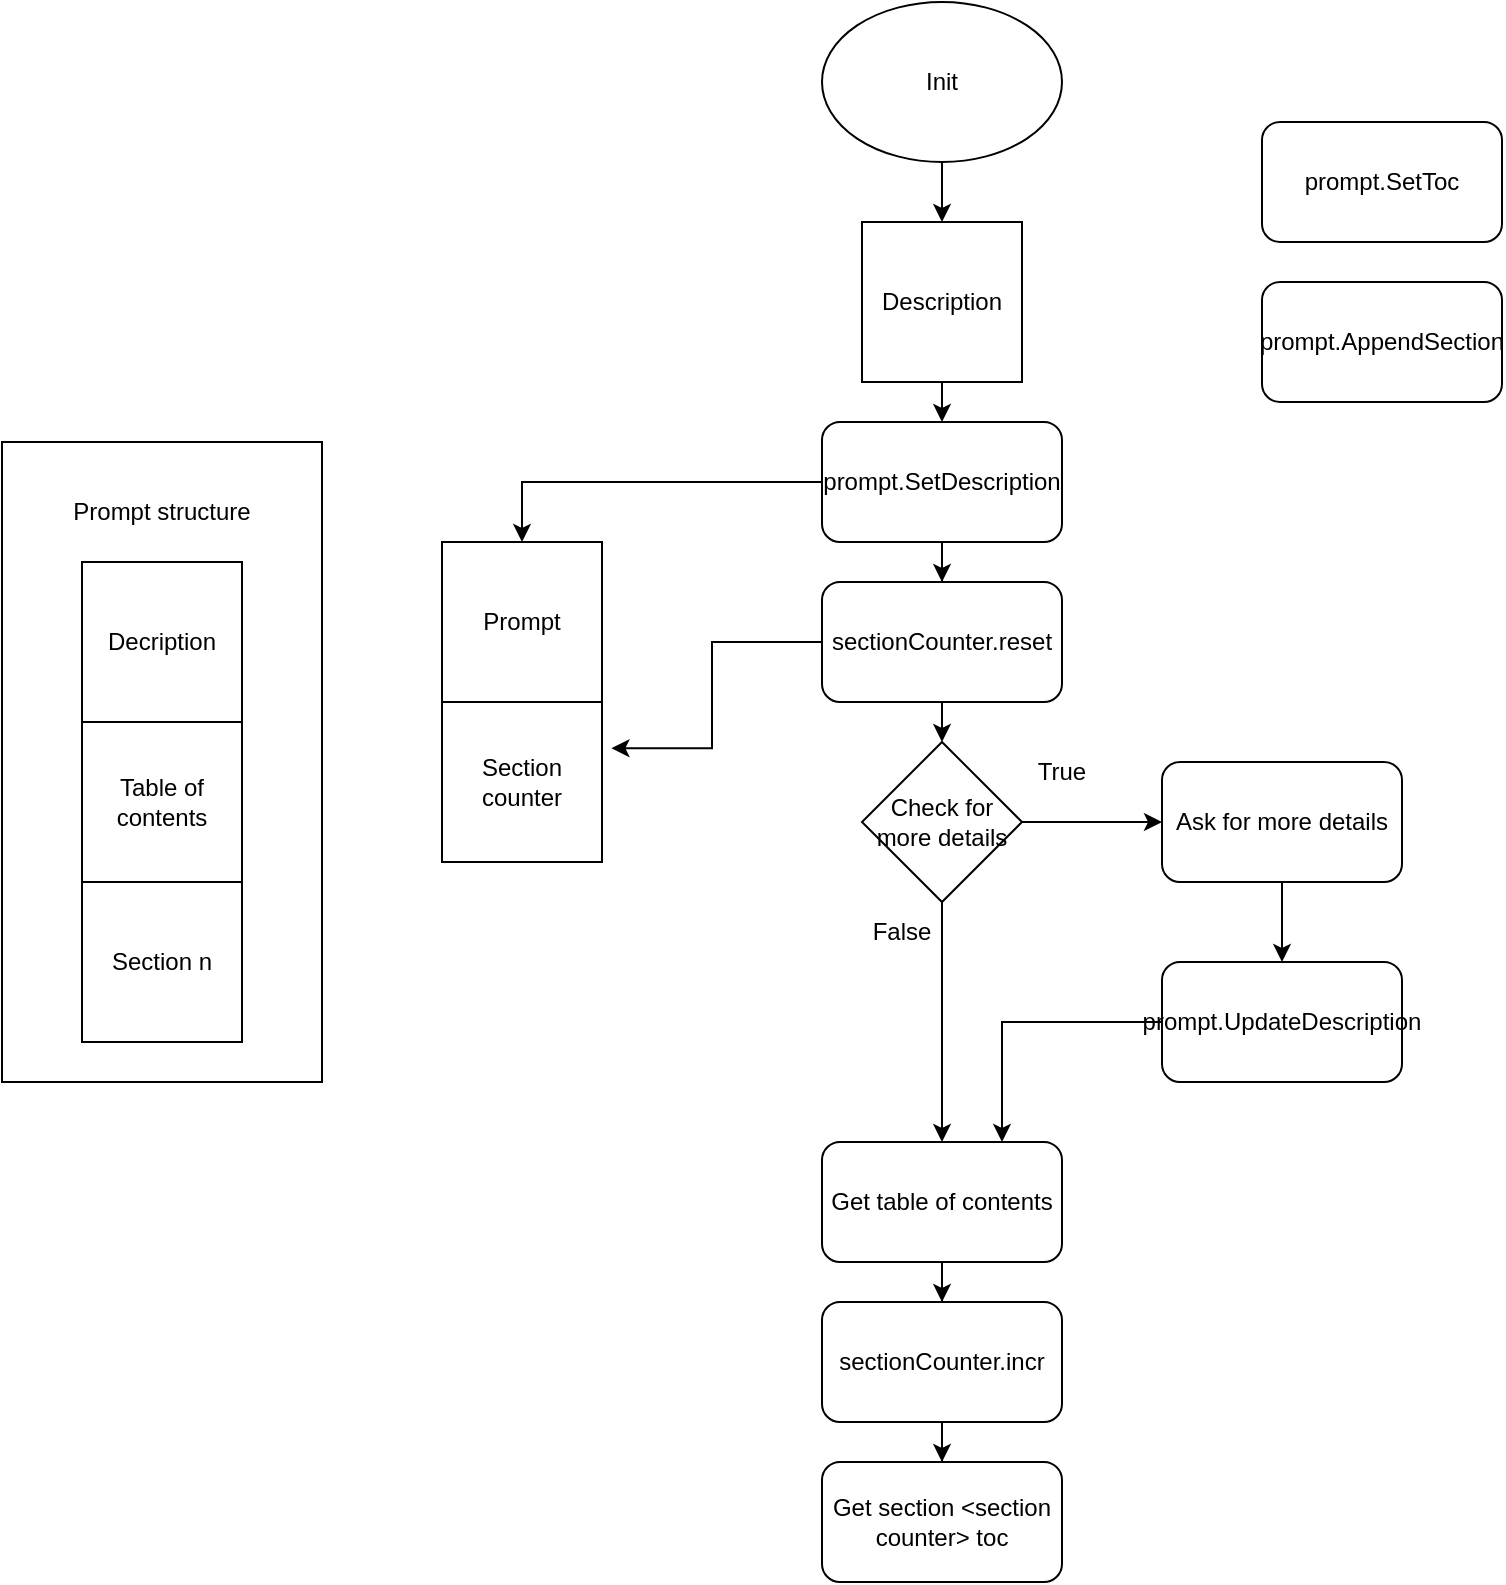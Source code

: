 <mxfile version="21.7.4" type="device">
  <diagram name="Page-1" id="YbhR9tWAV1tTzsC1S4DS">
    <mxGraphModel dx="1600" dy="847" grid="1" gridSize="10" guides="1" tooltips="1" connect="1" arrows="1" fold="1" page="1" pageScale="1" pageWidth="850" pageHeight="1100" math="0" shadow="0">
      <root>
        <mxCell id="0" />
        <mxCell id="1" parent="0" />
        <mxCell id="x3Qhe64aSPMRLp8mbO2n-8" value="" style="group" vertex="1" connectable="0" parent="1">
          <mxGeometry x="40" y="230" width="160" height="320" as="geometry" />
        </mxCell>
        <mxCell id="x3Qhe64aSPMRLp8mbO2n-5" value="" style="rounded=0;whiteSpace=wrap;html=1;" vertex="1" parent="x3Qhe64aSPMRLp8mbO2n-8">
          <mxGeometry width="160" height="320" as="geometry" />
        </mxCell>
        <mxCell id="x3Qhe64aSPMRLp8mbO2n-1" value="Decription" style="whiteSpace=wrap;html=1;aspect=fixed;" vertex="1" parent="x3Qhe64aSPMRLp8mbO2n-8">
          <mxGeometry x="40" y="60" width="80" height="80" as="geometry" />
        </mxCell>
        <mxCell id="x3Qhe64aSPMRLp8mbO2n-2" value="Table of contents" style="whiteSpace=wrap;html=1;aspect=fixed;" vertex="1" parent="x3Qhe64aSPMRLp8mbO2n-8">
          <mxGeometry x="40" y="140" width="80" height="80" as="geometry" />
        </mxCell>
        <mxCell id="x3Qhe64aSPMRLp8mbO2n-3" value="Section n" style="whiteSpace=wrap;html=1;aspect=fixed;" vertex="1" parent="x3Qhe64aSPMRLp8mbO2n-8">
          <mxGeometry x="40" y="220" width="80" height="80" as="geometry" />
        </mxCell>
        <mxCell id="x3Qhe64aSPMRLp8mbO2n-7" value="Prompt structure" style="text;html=1;strokeColor=none;fillColor=none;align=center;verticalAlign=middle;whiteSpace=wrap;rounded=0;" vertex="1" parent="x3Qhe64aSPMRLp8mbO2n-8">
          <mxGeometry x="10" y="20" width="140" height="30" as="geometry" />
        </mxCell>
        <mxCell id="x3Qhe64aSPMRLp8mbO2n-19" style="edgeStyle=orthogonalEdgeStyle;rounded=0;orthogonalLoop=1;jettySize=auto;html=1;exitX=0.5;exitY=1;exitDx=0;exitDy=0;entryX=0.5;entryY=0;entryDx=0;entryDy=0;" edge="1" parent="1" source="x3Qhe64aSPMRLp8mbO2n-9" target="x3Qhe64aSPMRLp8mbO2n-12">
          <mxGeometry relative="1" as="geometry" />
        </mxCell>
        <mxCell id="x3Qhe64aSPMRLp8mbO2n-9" value="Description" style="whiteSpace=wrap;html=1;aspect=fixed;" vertex="1" parent="1">
          <mxGeometry x="470" y="120" width="80" height="80" as="geometry" />
        </mxCell>
        <mxCell id="x3Qhe64aSPMRLp8mbO2n-39" style="edgeStyle=orthogonalEdgeStyle;rounded=0;orthogonalLoop=1;jettySize=auto;html=1;entryX=0.5;entryY=0;entryDx=0;entryDy=0;" edge="1" parent="1" source="x3Qhe64aSPMRLp8mbO2n-10" target="x3Qhe64aSPMRLp8mbO2n-38">
          <mxGeometry relative="1" as="geometry" />
        </mxCell>
        <mxCell id="x3Qhe64aSPMRLp8mbO2n-10" value="&lt;div&gt;Get table of contents&lt;/div&gt;" style="rounded=1;whiteSpace=wrap;html=1;" vertex="1" parent="1">
          <mxGeometry x="450" y="580" width="120" height="60" as="geometry" />
        </mxCell>
        <mxCell id="x3Qhe64aSPMRLp8mbO2n-18" style="edgeStyle=orthogonalEdgeStyle;rounded=0;orthogonalLoop=1;jettySize=auto;html=1;entryX=0.5;entryY=0;entryDx=0;entryDy=0;" edge="1" parent="1" source="x3Qhe64aSPMRLp8mbO2n-12" target="x3Qhe64aSPMRLp8mbO2n-11">
          <mxGeometry relative="1" as="geometry" />
        </mxCell>
        <mxCell id="x3Qhe64aSPMRLp8mbO2n-22" style="edgeStyle=orthogonalEdgeStyle;rounded=0;orthogonalLoop=1;jettySize=auto;html=1;entryX=0.5;entryY=0;entryDx=0;entryDy=0;" edge="1" parent="1" source="x3Qhe64aSPMRLp8mbO2n-12" target="x3Qhe64aSPMRLp8mbO2n-21">
          <mxGeometry relative="1" as="geometry" />
        </mxCell>
        <mxCell id="x3Qhe64aSPMRLp8mbO2n-12" value="prompt.SetDescription" style="rounded=1;whiteSpace=wrap;html=1;" vertex="1" parent="1">
          <mxGeometry x="450" y="220" width="120" height="60" as="geometry" />
        </mxCell>
        <mxCell id="x3Qhe64aSPMRLp8mbO2n-13" value="prompt.SetToc" style="rounded=1;whiteSpace=wrap;html=1;" vertex="1" parent="1">
          <mxGeometry x="670" y="70" width="120" height="60" as="geometry" />
        </mxCell>
        <mxCell id="x3Qhe64aSPMRLp8mbO2n-14" value="prompt.AppendSection" style="rounded=1;whiteSpace=wrap;html=1;" vertex="1" parent="1">
          <mxGeometry x="670" y="150" width="120" height="60" as="geometry" />
        </mxCell>
        <mxCell id="x3Qhe64aSPMRLp8mbO2n-25" style="edgeStyle=orthogonalEdgeStyle;rounded=0;orthogonalLoop=1;jettySize=auto;html=1;exitX=0.5;exitY=1;exitDx=0;exitDy=0;entryX=0.5;entryY=0;entryDx=0;entryDy=0;" edge="1" parent="1" source="x3Qhe64aSPMRLp8mbO2n-15" target="x3Qhe64aSPMRLp8mbO2n-9">
          <mxGeometry relative="1" as="geometry" />
        </mxCell>
        <mxCell id="x3Qhe64aSPMRLp8mbO2n-15" value="Init" style="ellipse;whiteSpace=wrap;html=1;" vertex="1" parent="1">
          <mxGeometry x="450" y="10" width="120" height="80" as="geometry" />
        </mxCell>
        <mxCell id="x3Qhe64aSPMRLp8mbO2n-23" style="edgeStyle=orthogonalEdgeStyle;rounded=0;orthogonalLoop=1;jettySize=auto;html=1;entryX=1.059;entryY=0.289;entryDx=0;entryDy=0;entryPerimeter=0;" edge="1" parent="1" source="x3Qhe64aSPMRLp8mbO2n-21" target="x3Qhe64aSPMRLp8mbO2n-20">
          <mxGeometry relative="1" as="geometry" />
        </mxCell>
        <mxCell id="x3Qhe64aSPMRLp8mbO2n-29" style="edgeStyle=orthogonalEdgeStyle;rounded=0;orthogonalLoop=1;jettySize=auto;html=1;exitX=0.5;exitY=1;exitDx=0;exitDy=0;entryX=0.5;entryY=0;entryDx=0;entryDy=0;" edge="1" parent="1" source="x3Qhe64aSPMRLp8mbO2n-21" target="x3Qhe64aSPMRLp8mbO2n-28">
          <mxGeometry relative="1" as="geometry" />
        </mxCell>
        <mxCell id="x3Qhe64aSPMRLp8mbO2n-21" value="&lt;div&gt;sectionCounter.reset&lt;/div&gt;" style="rounded=1;whiteSpace=wrap;html=1;" vertex="1" parent="1">
          <mxGeometry x="450" y="300" width="120" height="60" as="geometry" />
        </mxCell>
        <mxCell id="x3Qhe64aSPMRLp8mbO2n-24" value="" style="group" vertex="1" connectable="0" parent="1">
          <mxGeometry x="260" y="280" width="80" height="160" as="geometry" />
        </mxCell>
        <mxCell id="x3Qhe64aSPMRLp8mbO2n-11" value="Prompt" style="whiteSpace=wrap;html=1;aspect=fixed;" vertex="1" parent="x3Qhe64aSPMRLp8mbO2n-24">
          <mxGeometry width="80" height="80" as="geometry" />
        </mxCell>
        <mxCell id="x3Qhe64aSPMRLp8mbO2n-20" value="&lt;div&gt;Section&lt;/div&gt;&lt;div&gt;counter&lt;/div&gt;" style="whiteSpace=wrap;html=1;aspect=fixed;" vertex="1" parent="x3Qhe64aSPMRLp8mbO2n-24">
          <mxGeometry y="80" width="80" height="80" as="geometry" />
        </mxCell>
        <mxCell id="x3Qhe64aSPMRLp8mbO2n-32" style="edgeStyle=orthogonalEdgeStyle;rounded=0;orthogonalLoop=1;jettySize=auto;html=1;entryX=0.5;entryY=0;entryDx=0;entryDy=0;" edge="1" parent="1" source="x3Qhe64aSPMRLp8mbO2n-26" target="x3Qhe64aSPMRLp8mbO2n-31">
          <mxGeometry relative="1" as="geometry" />
        </mxCell>
        <mxCell id="x3Qhe64aSPMRLp8mbO2n-26" value="Ask for more details" style="rounded=1;whiteSpace=wrap;html=1;" vertex="1" parent="1">
          <mxGeometry x="620" y="390" width="120" height="60" as="geometry" />
        </mxCell>
        <mxCell id="x3Qhe64aSPMRLp8mbO2n-30" style="edgeStyle=orthogonalEdgeStyle;rounded=0;orthogonalLoop=1;jettySize=auto;html=1;entryX=0;entryY=0.5;entryDx=0;entryDy=0;" edge="1" parent="1" source="x3Qhe64aSPMRLp8mbO2n-28" target="x3Qhe64aSPMRLp8mbO2n-26">
          <mxGeometry relative="1" as="geometry" />
        </mxCell>
        <mxCell id="x3Qhe64aSPMRLp8mbO2n-34" style="edgeStyle=orthogonalEdgeStyle;rounded=0;orthogonalLoop=1;jettySize=auto;html=1;entryX=0.5;entryY=0;entryDx=0;entryDy=0;" edge="1" parent="1" source="x3Qhe64aSPMRLp8mbO2n-28" target="x3Qhe64aSPMRLp8mbO2n-10">
          <mxGeometry relative="1" as="geometry" />
        </mxCell>
        <mxCell id="x3Qhe64aSPMRLp8mbO2n-28" value="Check for more details" style="rhombus;whiteSpace=wrap;html=1;" vertex="1" parent="1">
          <mxGeometry x="470" y="380" width="80" height="80" as="geometry" />
        </mxCell>
        <mxCell id="x3Qhe64aSPMRLp8mbO2n-33" style="edgeStyle=orthogonalEdgeStyle;rounded=0;orthogonalLoop=1;jettySize=auto;html=1;entryX=0.75;entryY=0;entryDx=0;entryDy=0;" edge="1" parent="1" source="x3Qhe64aSPMRLp8mbO2n-31" target="x3Qhe64aSPMRLp8mbO2n-10">
          <mxGeometry relative="1" as="geometry" />
        </mxCell>
        <mxCell id="x3Qhe64aSPMRLp8mbO2n-31" value="prompt.UpdateDescription" style="rounded=1;whiteSpace=wrap;html=1;" vertex="1" parent="1">
          <mxGeometry x="620" y="490" width="120" height="60" as="geometry" />
        </mxCell>
        <mxCell id="x3Qhe64aSPMRLp8mbO2n-35" value="True" style="text;html=1;strokeColor=none;fillColor=none;align=center;verticalAlign=middle;whiteSpace=wrap;rounded=0;" vertex="1" parent="1">
          <mxGeometry x="540" y="380" width="60" height="30" as="geometry" />
        </mxCell>
        <mxCell id="x3Qhe64aSPMRLp8mbO2n-36" value="&lt;div&gt;False&lt;/div&gt;" style="text;html=1;strokeColor=none;fillColor=none;align=center;verticalAlign=middle;whiteSpace=wrap;rounded=0;" vertex="1" parent="1">
          <mxGeometry x="460" y="460" width="60" height="30" as="geometry" />
        </mxCell>
        <mxCell id="x3Qhe64aSPMRLp8mbO2n-37" value="&lt;div&gt;Get section &amp;lt;section counter&amp;gt; toc&lt;br&gt;&lt;/div&gt;" style="rounded=1;whiteSpace=wrap;html=1;" vertex="1" parent="1">
          <mxGeometry x="450" y="740" width="120" height="60" as="geometry" />
        </mxCell>
        <mxCell id="x3Qhe64aSPMRLp8mbO2n-40" style="edgeStyle=orthogonalEdgeStyle;rounded=0;orthogonalLoop=1;jettySize=auto;html=1;entryX=0.5;entryY=0;entryDx=0;entryDy=0;" edge="1" parent="1" source="x3Qhe64aSPMRLp8mbO2n-38" target="x3Qhe64aSPMRLp8mbO2n-37">
          <mxGeometry relative="1" as="geometry" />
        </mxCell>
        <mxCell id="x3Qhe64aSPMRLp8mbO2n-38" value="&lt;div&gt;sectionCounter.incr&lt;/div&gt;" style="rounded=1;whiteSpace=wrap;html=1;" vertex="1" parent="1">
          <mxGeometry x="450" y="660" width="120" height="60" as="geometry" />
        </mxCell>
      </root>
    </mxGraphModel>
  </diagram>
</mxfile>
